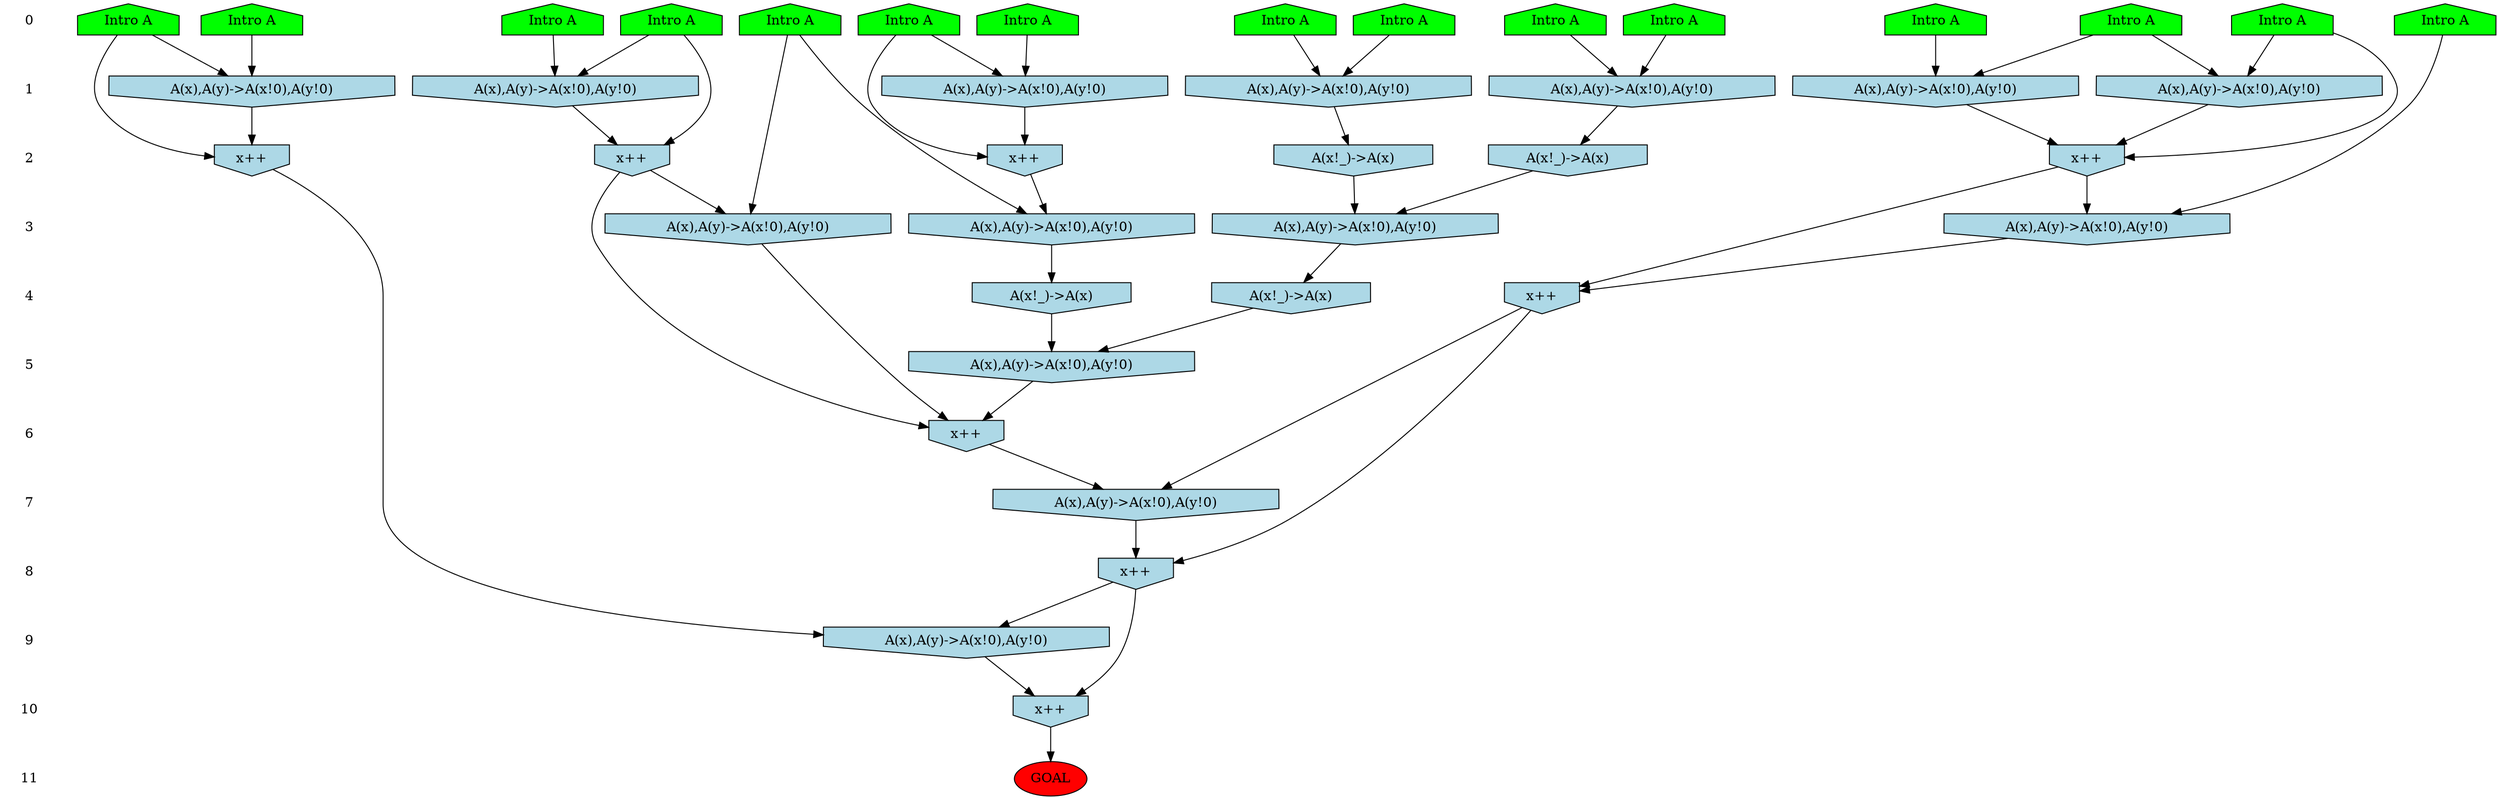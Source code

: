 /* Compression of 1 causal flows obtained in average at 2.976903E+00 t.u */
/* Compressed causal flows were: [960] */
digraph G{
 ranksep=.5 ; 
{ rank = same ; "0" [shape=plaintext] ; node_1 [label ="Intro A", shape=house, style=filled, fillcolor=green] ;
node_2 [label ="Intro A", shape=house, style=filled, fillcolor=green] ;
node_3 [label ="Intro A", shape=house, style=filled, fillcolor=green] ;
node_4 [label ="Intro A", shape=house, style=filled, fillcolor=green] ;
node_5 [label ="Intro A", shape=house, style=filled, fillcolor=green] ;
node_6 [label ="Intro A", shape=house, style=filled, fillcolor=green] ;
node_7 [label ="Intro A", shape=house, style=filled, fillcolor=green] ;
node_8 [label ="Intro A", shape=house, style=filled, fillcolor=green] ;
node_9 [label ="Intro A", shape=house, style=filled, fillcolor=green] ;
node_10 [label ="Intro A", shape=house, style=filled, fillcolor=green] ;
node_11 [label ="Intro A", shape=house, style=filled, fillcolor=green] ;
node_12 [label ="Intro A", shape=house, style=filled, fillcolor=green] ;
node_13 [label ="Intro A", shape=house, style=filled, fillcolor=green] ;
node_14 [label ="Intro A", shape=house, style=filled, fillcolor=green] ;
node_15 [label ="Intro A", shape=house, style=filled, fillcolor=green] ;
}
{ rank = same ; "1" [shape=plaintext] ; node_16 [label="A(x),A(y)->A(x!0),A(y!0)", shape=invhouse, style=filled, fillcolor = lightblue] ;
node_17 [label="A(x),A(y)->A(x!0),A(y!0)", shape=invhouse, style=filled, fillcolor = lightblue] ;
node_19 [label="A(x),A(y)->A(x!0),A(y!0)", shape=invhouse, style=filled, fillcolor = lightblue] ;
node_20 [label="A(x),A(y)->A(x!0),A(y!0)", shape=invhouse, style=filled, fillcolor = lightblue] ;
node_21 [label="A(x),A(y)->A(x!0),A(y!0)", shape=invhouse, style=filled, fillcolor = lightblue] ;
node_22 [label="A(x),A(y)->A(x!0),A(y!0)", shape=invhouse, style=filled, fillcolor = lightblue] ;
node_23 [label="A(x),A(y)->A(x!0),A(y!0)", shape=invhouse, style=filled, fillcolor = lightblue] ;
}
{ rank = same ; "2" [shape=plaintext] ; node_18 [label="x++", shape=invhouse, style=filled, fillcolor = lightblue] ;
node_24 [label="x++", shape=invhouse, style=filled, fillcolor = lightblue] ;
node_25 [label="x++", shape=invhouse, style=filled, fillcolor = lightblue] ;
node_26 [label="A(x!_)->A(x)", shape=invhouse, style=filled, fillcolor = lightblue] ;
node_28 [label="A(x!_)->A(x)", shape=invhouse, style=filled, fillcolor = lightblue] ;
node_30 [label="x++", shape=invhouse, style=filled, fillcolor = lightblue] ;
}
{ rank = same ; "3" [shape=plaintext] ; node_27 [label="A(x),A(y)->A(x!0),A(y!0)", shape=invhouse, style=filled, fillcolor = lightblue] ;
node_31 [label="A(x),A(y)->A(x!0),A(y!0)", shape=invhouse, style=filled, fillcolor = lightblue] ;
node_33 [label="A(x),A(y)->A(x!0),A(y!0)", shape=invhouse, style=filled, fillcolor = lightblue] ;
node_35 [label="A(x),A(y)->A(x!0),A(y!0)", shape=invhouse, style=filled, fillcolor = lightblue] ;
}
{ rank = same ; "4" [shape=plaintext] ; node_29 [label="x++", shape=invhouse, style=filled, fillcolor = lightblue] ;
node_32 [label="A(x!_)->A(x)", shape=invhouse, style=filled, fillcolor = lightblue] ;
node_34 [label="A(x!_)->A(x)", shape=invhouse, style=filled, fillcolor = lightblue] ;
}
{ rank = same ; "5" [shape=plaintext] ; node_36 [label="A(x),A(y)->A(x!0),A(y!0)", shape=invhouse, style=filled, fillcolor = lightblue] ;
}
{ rank = same ; "6" [shape=plaintext] ; node_37 [label="x++", shape=invhouse, style=filled, fillcolor = lightblue] ;
}
{ rank = same ; "7" [shape=plaintext] ; node_38 [label="A(x),A(y)->A(x!0),A(y!0)", shape=invhouse, style=filled, fillcolor = lightblue] ;
}
{ rank = same ; "8" [shape=plaintext] ; node_39 [label="x++", shape=invhouse, style=filled, fillcolor = lightblue] ;
}
{ rank = same ; "9" [shape=plaintext] ; node_40 [label="A(x),A(y)->A(x!0),A(y!0)", shape=invhouse, style=filled, fillcolor = lightblue] ;
}
{ rank = same ; "10" [shape=plaintext] ; node_41 [label="x++", shape=invhouse, style=filled, fillcolor = lightblue] ;
}
{ rank = same ; "11" [shape=plaintext] ; node_42 [label ="GOAL", style=filled, fillcolor=red] ;
}
"0" -> "1" [style="invis"]; 
"1" -> "2" [style="invis"]; 
"2" -> "3" [style="invis"]; 
"3" -> "4" [style="invis"]; 
"4" -> "5" [style="invis"]; 
"5" -> "6" [style="invis"]; 
"6" -> "7" [style="invis"]; 
"7" -> "8" [style="invis"]; 
"8" -> "9" [style="invis"]; 
"9" -> "10" [style="invis"]; 
"10" -> "11" [style="invis"]; 
node_11 -> node_16
node_14 -> node_16
node_6 -> node_17
node_7 -> node_17
node_7 -> node_18
node_17 -> node_18
node_2 -> node_19
node_10 -> node_19
node_5 -> node_20
node_12 -> node_20
node_4 -> node_21
node_13 -> node_21
node_9 -> node_22
node_12 -> node_22
node_1 -> node_23
node_15 -> node_23
node_14 -> node_24
node_16 -> node_24
node_5 -> node_25
node_20 -> node_25
node_22 -> node_25
node_23 -> node_26
node_3 -> node_27
node_25 -> node_27
node_19 -> node_28
node_25 -> node_29
node_27 -> node_29
node_13 -> node_30
node_21 -> node_30
node_26 -> node_31
node_28 -> node_31
node_31 -> node_32
node_8 -> node_33
node_24 -> node_33
node_33 -> node_34
node_8 -> node_35
node_30 -> node_35
node_32 -> node_36
node_34 -> node_36
node_30 -> node_37
node_35 -> node_37
node_36 -> node_37
node_29 -> node_38
node_37 -> node_38
node_29 -> node_39
node_38 -> node_39
node_18 -> node_40
node_39 -> node_40
node_39 -> node_41
node_40 -> node_41
node_41 -> node_42
}
/*
 Dot generation time: 0.000142
*/